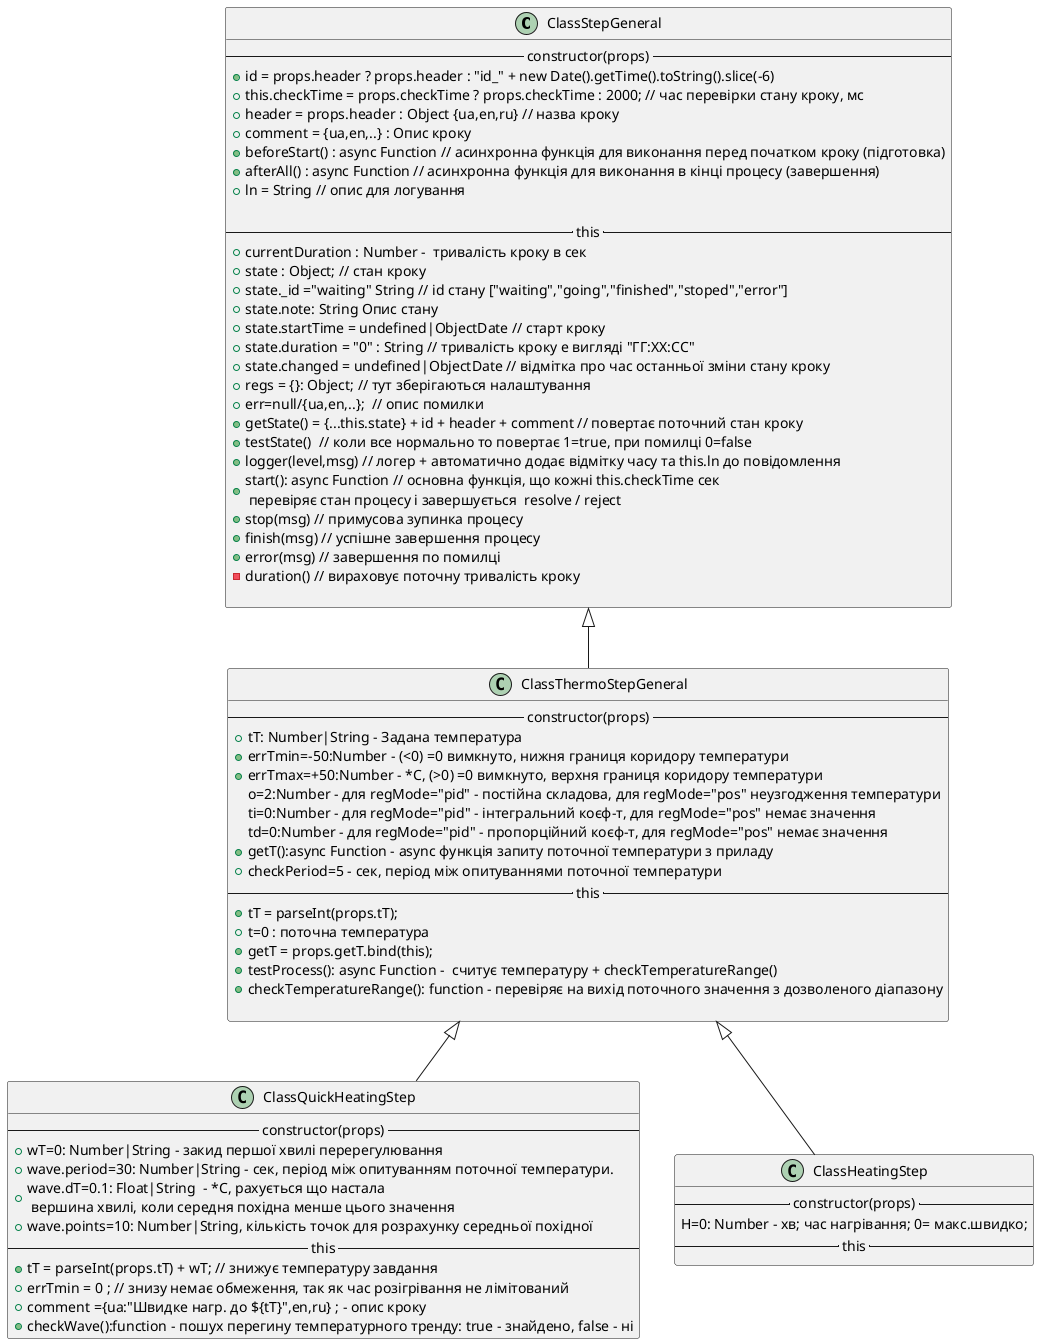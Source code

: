 @startuml ClassesStep

class "ClassStepGeneral" as classStepGeneral {
	---- constructor(props) ----
	+id = props.header ? props.header : "id_" + new Date().getTime().toString().slice(-6)
	+this.checkTime = props.checkTime ? props.checkTime : 2000; // час перевірки стану кроку, мс
	+header = props.header : Object {ua,en,ru} // назва кроку 
	+comment = {ua,en,..} : Опис кроку
	+beforeStart() : async Function // асинхронна функція для виконання перед початком кроку (підготовка)
	+afterAll() : async Function // асинхронна функція для виконання в кінці процесу (завершення)
	+ln = String // опис для логування
	
	---- this ----
	+currentDuration : Number -  тривалість кроку в сек
	+state : Object; // стан кроку 
	+state._id ="waiting" String // id стану ["waiting","going","finished","stoped","error"]
	+state.note: String Опис стану
	+state.startTime = undefined|ObjectDate // старт кроку
	+state.duration = "0" : String // тривалість кроку e вигляді "ГГ:ХХ:СС"
	+state.changed = undefined|ObjectDate // відмітка про час останньої зміни стану кроку
	+regs = {}: Object; // тут зберігаються налаштування
	+err=null/{ua,en,..};  // опис помилки 
	+getState() = {...this.state} + id + header + comment // повертає поточний стан кроку
	+testState()  // коли все нормально то повертає 1=true, при помилці 0=false 
	+logger(level,msg) // логер + автоматично додає відмітку часу та this.ln до повідомлення
	+start(): async Function // основна функція, що кожні this.checkTime сек \n перевіряє стан процесу і завершується  resolve / reject
	+stop(msg) // примусова зупинка процесу
	+finish(msg) // успішне завершення процесу
	+error(msg) // завершення по помилці
	-duration() // вираховує поточну тривалість кроку
	
}

class "ClassThermoStepGeneral" {
	---- constructor(props) ----
	+tT: Number|String - Задана температура
	+errTmin=-50:Number - (<0) =0 вимкнуто, нижня границя коридору температури 
	+errTmax=+50:Number - *С, (>0) =0 вимкнуто, верхня границя коридору температури
	o=2:Number - для regMode="pid" - постійна складова, для regMode="pos" неузгодження температури
	ti=0:Number - для regMode="pid" - інтегральний коєф-т, для regMode="pos" немає значення
	td=0:Number - для regMode="pid" - пропорційний коєф-т, для regMode="pos" немає значення
	+getT():async Function - async функція запиту поточної температури з приладу
	+checkPeriod=5 - сек, період між опитуваннями поточної температури
	---- this ----
	+tT = parseInt(props.tT);
	+t=0 : поточна температура
	+getT = props.getT.bind(this);
	+testProcess(): async Function -  считує температуру + checkTemperatureRange()
	+checkTemperatureRange(): function - перевіряє на вихід поточного значення з дозволеного діапазону
	
}

classStepGeneral <|-- ClassThermoStepGeneral

class "ClassQuickHeatingStep" { 
	---- constructor(props) ----
	+wT=0: Number|String - закид першої хвилі перерегулювання
	+wave.period=30: Number|String - сек, період між опитуванням поточної температури.
	+wave.dT=0.1: Float|String  - *С, рахується що настала \n вершина хвилі, коли середня похідна менше цього значення
	+wave.points=10: Number|String, кількість точок для розрахунку середньої похідної
	---- this ----
	+tT = parseInt(props.tT) + wT; // знижує температуру завдання
	+errTmin = 0 ; // знизу немає обмеження, так як час розігрівання не лімітований
	+comment ={ua:"Швидке нагр. до ${tT}",en,ru} ; - опис кроку	
	+checkWave():function - пошух перегину температурного тренду: true - знайдено, false - ні
}

ClassThermoStepGeneral <|-- ClassQuickHeatingStep 

class "ClassHeatingStep" { 
	---- constructor(props) ----
	H=0: Number - хв; час нагрівання; 0= макс.швидко;
	---- this ----
}
ClassThermoStepGeneral <|-- ClassHeatingStep 

@enduml

